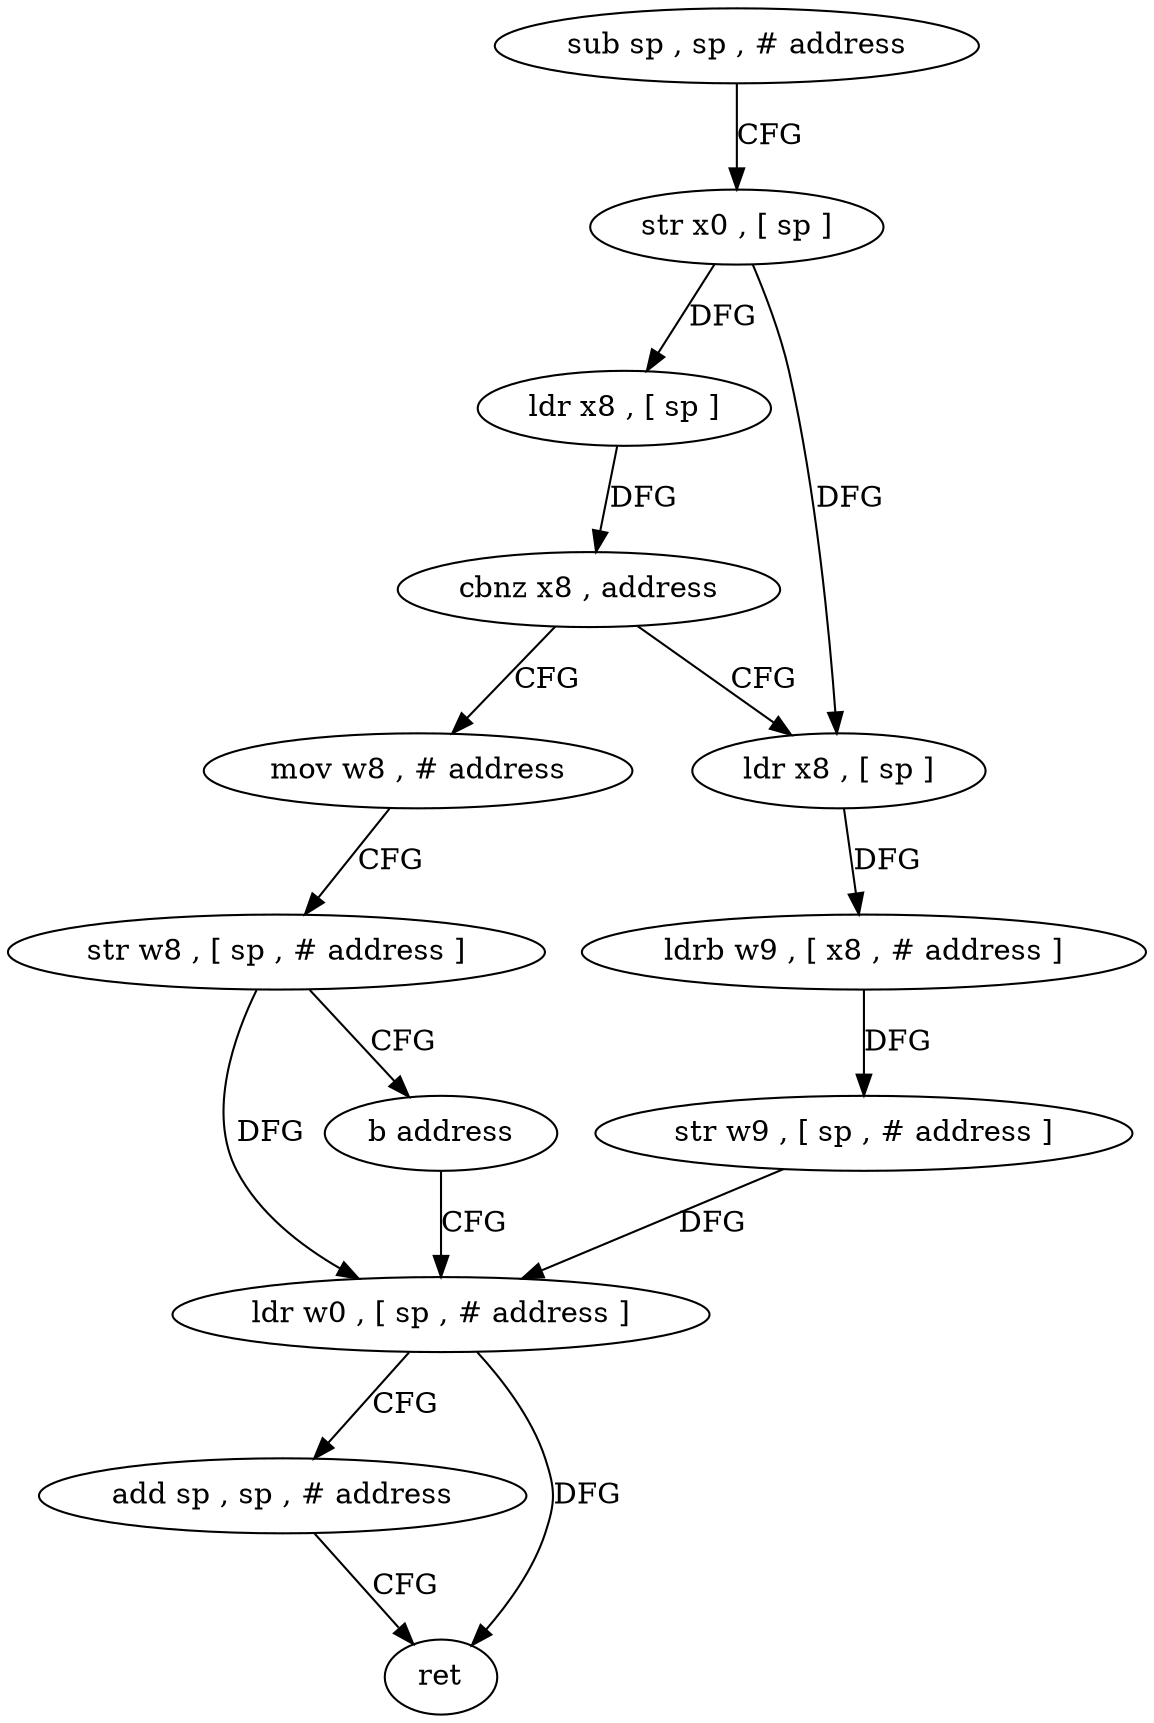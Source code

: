 digraph "func" {
"4373120" [label = "sub sp , sp , # address" ]
"4373124" [label = "str x0 , [ sp ]" ]
"4373128" [label = "ldr x8 , [ sp ]" ]
"4373132" [label = "cbnz x8 , address" ]
"4373148" [label = "ldr x8 , [ sp ]" ]
"4373136" [label = "mov w8 , # address" ]
"4373152" [label = "ldrb w9 , [ x8 , # address ]" ]
"4373156" [label = "str w9 , [ sp , # address ]" ]
"4373160" [label = "ldr w0 , [ sp , # address ]" ]
"4373140" [label = "str w8 , [ sp , # address ]" ]
"4373144" [label = "b address" ]
"4373164" [label = "add sp , sp , # address" ]
"4373168" [label = "ret" ]
"4373120" -> "4373124" [ label = "CFG" ]
"4373124" -> "4373128" [ label = "DFG" ]
"4373124" -> "4373148" [ label = "DFG" ]
"4373128" -> "4373132" [ label = "DFG" ]
"4373132" -> "4373148" [ label = "CFG" ]
"4373132" -> "4373136" [ label = "CFG" ]
"4373148" -> "4373152" [ label = "DFG" ]
"4373136" -> "4373140" [ label = "CFG" ]
"4373152" -> "4373156" [ label = "DFG" ]
"4373156" -> "4373160" [ label = "DFG" ]
"4373160" -> "4373164" [ label = "CFG" ]
"4373160" -> "4373168" [ label = "DFG" ]
"4373140" -> "4373144" [ label = "CFG" ]
"4373140" -> "4373160" [ label = "DFG" ]
"4373144" -> "4373160" [ label = "CFG" ]
"4373164" -> "4373168" [ label = "CFG" ]
}
